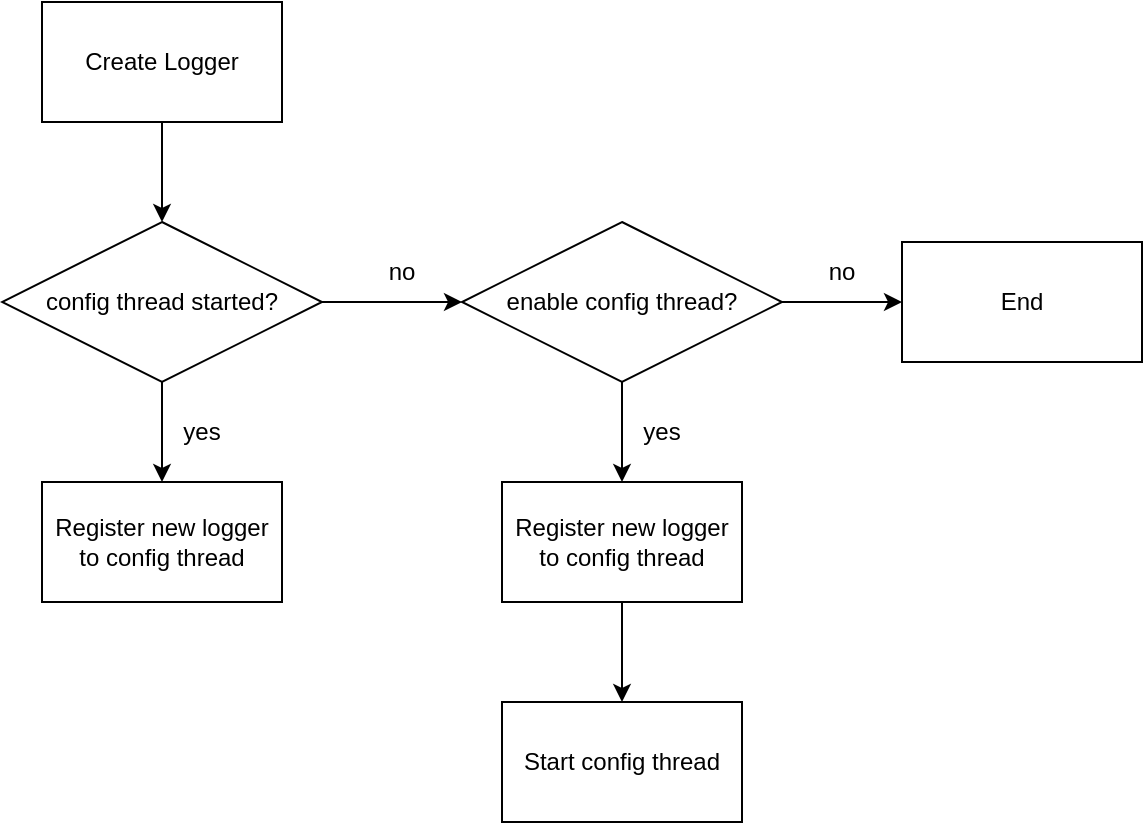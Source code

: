 <mxfile>
    <diagram id="XIaXqBcFnUVT6kXty4_h" name="Page-1">
        <mxGraphModel dx="1386" dy="619" grid="1" gridSize="10" guides="1" tooltips="1" connect="1" arrows="1" fold="1" page="1" pageScale="1" pageWidth="827" pageHeight="1169" math="0" shadow="0">
            <root>
                <mxCell id="0"/>
                <mxCell id="1" parent="0"/>
                <mxCell id="5" value="" style="edgeStyle=none;html=1;" edge="1" parent="1" source="2" target="3">
                    <mxGeometry relative="1" as="geometry"/>
                </mxCell>
                <mxCell id="2" value="Create Logger" style="rounded=0;whiteSpace=wrap;html=1;" vertex="1" parent="1">
                    <mxGeometry x="340" y="60" width="120" height="60" as="geometry"/>
                </mxCell>
                <mxCell id="6" value="" style="edgeStyle=none;html=1;" edge="1" parent="1" source="3" target="4">
                    <mxGeometry relative="1" as="geometry"/>
                </mxCell>
                <mxCell id="12" value="" style="edgeStyle=none;html=1;" edge="1" parent="1" source="3" target="11">
                    <mxGeometry relative="1" as="geometry"/>
                </mxCell>
                <mxCell id="3" value="config thread started?" style="rhombus;whiteSpace=wrap;html=1;" vertex="1" parent="1">
                    <mxGeometry x="320" y="170" width="160" height="80" as="geometry"/>
                </mxCell>
                <mxCell id="4" value="Register new logger to config thread" style="rounded=0;whiteSpace=wrap;html=1;" vertex="1" parent="1">
                    <mxGeometry x="340" y="300" width="120" height="60" as="geometry"/>
                </mxCell>
                <mxCell id="7" value="Start config thread" style="rounded=0;whiteSpace=wrap;html=1;" vertex="1" parent="1">
                    <mxGeometry x="570" y="410" width="120" height="60" as="geometry"/>
                </mxCell>
                <mxCell id="10" value="yes" style="text;html=1;strokeColor=none;fillColor=none;align=center;verticalAlign=middle;whiteSpace=wrap;rounded=0;" vertex="1" parent="1">
                    <mxGeometry x="390" y="260" width="60" height="30" as="geometry"/>
                </mxCell>
                <mxCell id="15" value="" style="edgeStyle=none;html=1;" edge="1" parent="1" source="11" target="14">
                    <mxGeometry relative="1" as="geometry"/>
                </mxCell>
                <mxCell id="19" value="" style="edgeStyle=none;html=1;" edge="1" parent="1" source="11" target="18">
                    <mxGeometry relative="1" as="geometry"/>
                </mxCell>
                <mxCell id="11" value="enable config thread?" style="rhombus;whiteSpace=wrap;html=1;" vertex="1" parent="1">
                    <mxGeometry x="550" y="170" width="160" height="80" as="geometry"/>
                </mxCell>
                <mxCell id="13" value="no" style="text;html=1;strokeColor=none;fillColor=none;align=center;verticalAlign=middle;whiteSpace=wrap;rounded=0;" vertex="1" parent="1">
                    <mxGeometry x="490" y="180" width="60" height="30" as="geometry"/>
                </mxCell>
                <mxCell id="16" value="" style="edgeStyle=none;html=1;" edge="1" parent="1" source="14" target="7">
                    <mxGeometry relative="1" as="geometry"/>
                </mxCell>
                <mxCell id="14" value="Register new logger to config thread" style="rounded=0;whiteSpace=wrap;html=1;" vertex="1" parent="1">
                    <mxGeometry x="570" y="300" width="120" height="60" as="geometry"/>
                </mxCell>
                <mxCell id="17" value="yes" style="text;html=1;strokeColor=none;fillColor=none;align=center;verticalAlign=middle;whiteSpace=wrap;rounded=0;" vertex="1" parent="1">
                    <mxGeometry x="620" y="260" width="60" height="30" as="geometry"/>
                </mxCell>
                <mxCell id="18" value="End" style="rounded=0;whiteSpace=wrap;html=1;" vertex="1" parent="1">
                    <mxGeometry x="770" y="180" width="120" height="60" as="geometry"/>
                </mxCell>
                <mxCell id="20" value="no" style="text;html=1;strokeColor=none;fillColor=none;align=center;verticalAlign=middle;whiteSpace=wrap;rounded=0;" vertex="1" parent="1">
                    <mxGeometry x="710" y="180" width="60" height="30" as="geometry"/>
                </mxCell>
            </root>
        </mxGraphModel>
    </diagram>
</mxfile>